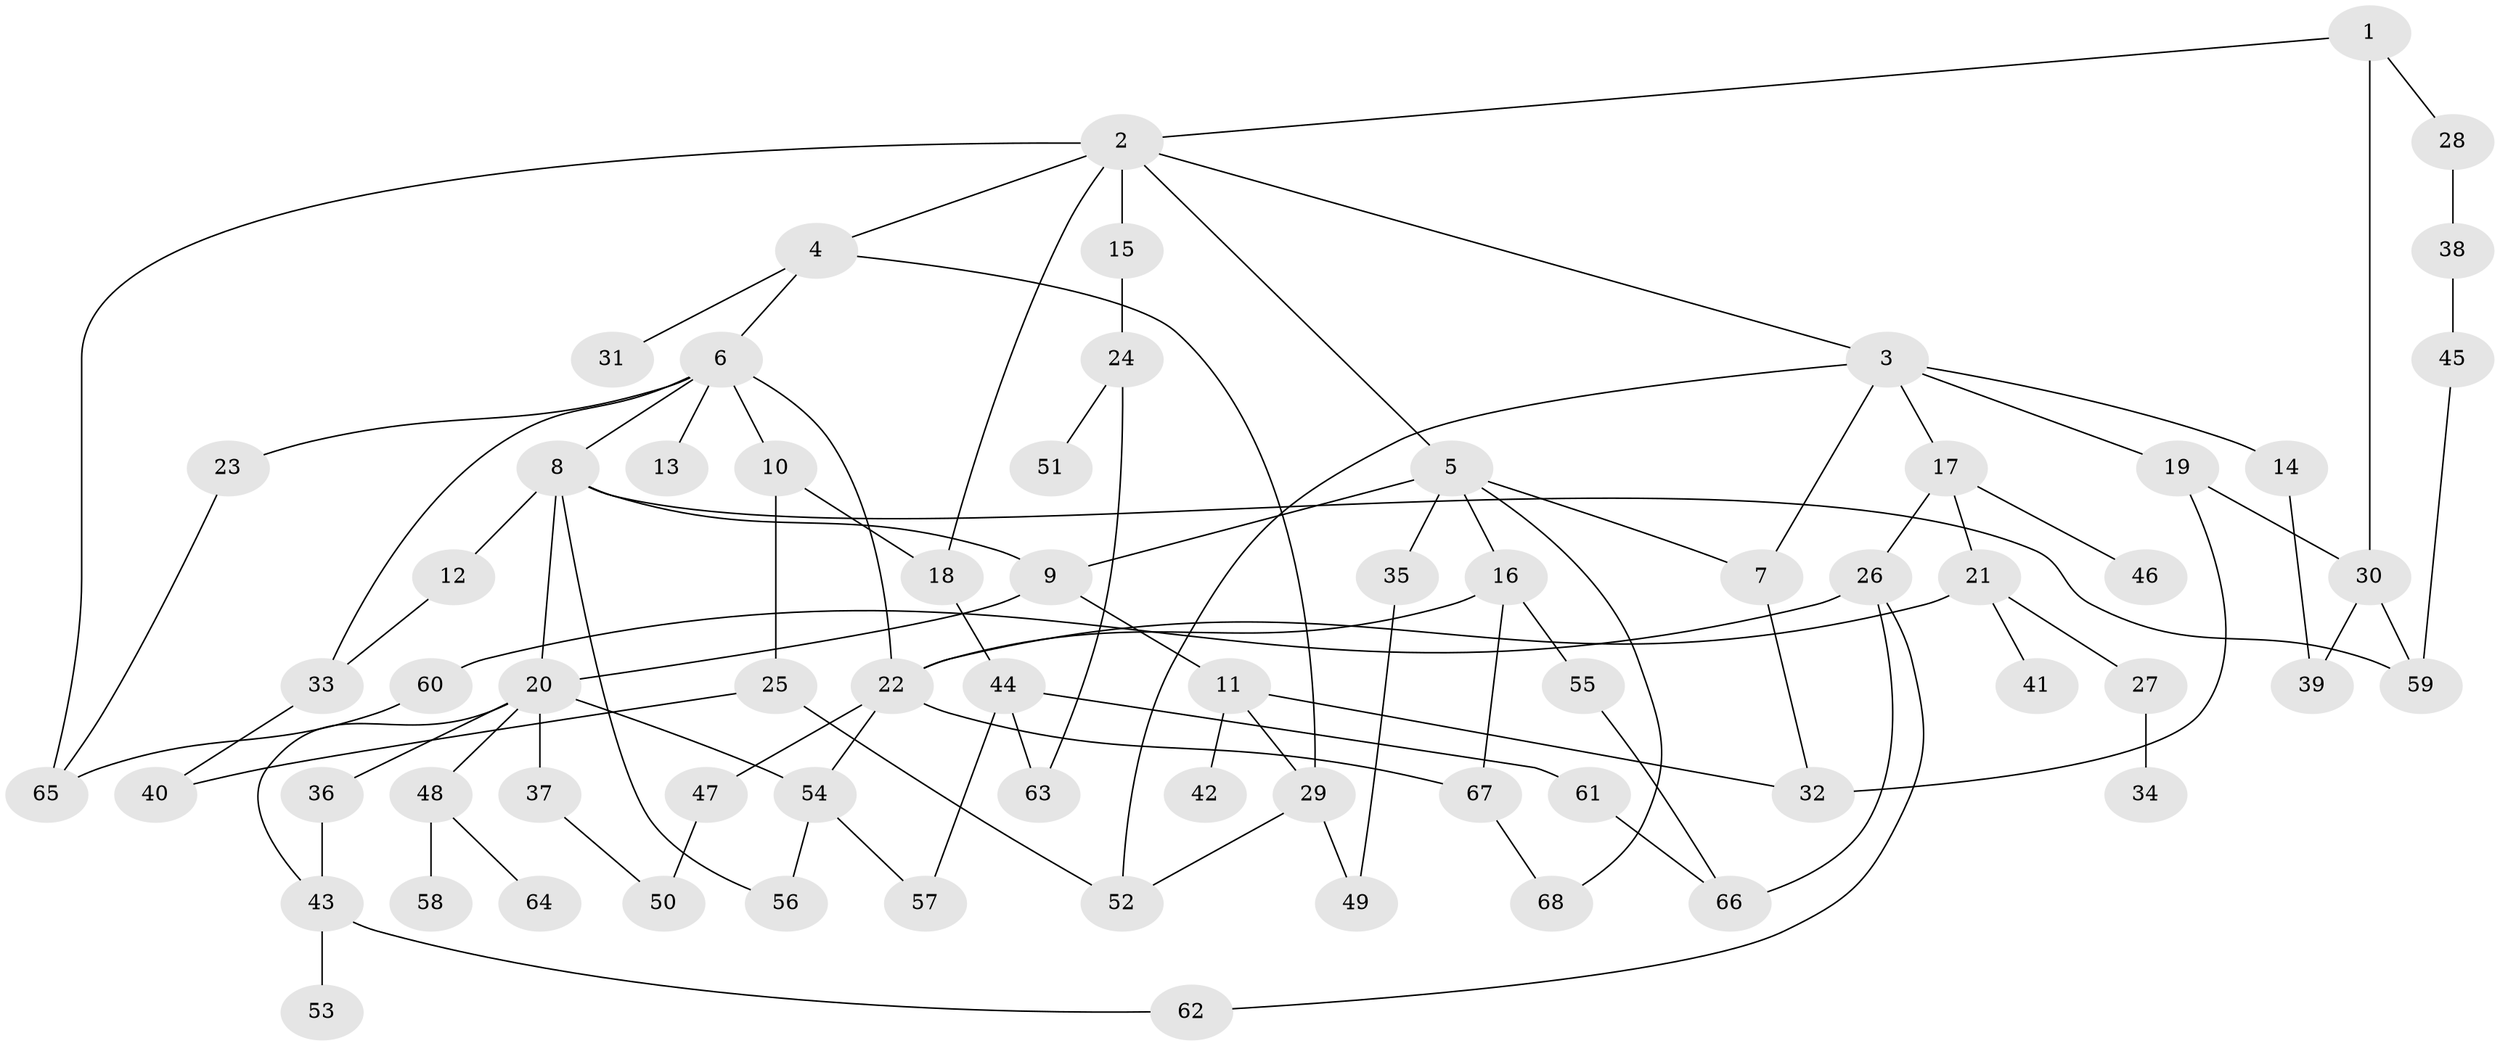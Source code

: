 // Generated by graph-tools (version 1.1) at 2025/49/03/09/25 03:49:18]
// undirected, 68 vertices, 98 edges
graph export_dot {
graph [start="1"]
  node [color=gray90,style=filled];
  1;
  2;
  3;
  4;
  5;
  6;
  7;
  8;
  9;
  10;
  11;
  12;
  13;
  14;
  15;
  16;
  17;
  18;
  19;
  20;
  21;
  22;
  23;
  24;
  25;
  26;
  27;
  28;
  29;
  30;
  31;
  32;
  33;
  34;
  35;
  36;
  37;
  38;
  39;
  40;
  41;
  42;
  43;
  44;
  45;
  46;
  47;
  48;
  49;
  50;
  51;
  52;
  53;
  54;
  55;
  56;
  57;
  58;
  59;
  60;
  61;
  62;
  63;
  64;
  65;
  66;
  67;
  68;
  1 -- 2;
  1 -- 28;
  1 -- 30;
  2 -- 3;
  2 -- 4;
  2 -- 5;
  2 -- 15;
  2 -- 18;
  2 -- 65;
  3 -- 14;
  3 -- 17;
  3 -- 19;
  3 -- 7;
  3 -- 52;
  4 -- 6;
  4 -- 31;
  4 -- 29;
  5 -- 7;
  5 -- 9;
  5 -- 16;
  5 -- 35;
  5 -- 68;
  6 -- 8;
  6 -- 10;
  6 -- 13;
  6 -- 23;
  6 -- 33;
  6 -- 22;
  7 -- 32;
  8 -- 12;
  8 -- 20;
  8 -- 56;
  8 -- 9;
  8 -- 59;
  9 -- 11;
  9 -- 20;
  10 -- 25;
  10 -- 18;
  11 -- 29;
  11 -- 32;
  11 -- 42;
  12 -- 33;
  14 -- 39;
  15 -- 24;
  16 -- 55;
  16 -- 67;
  16 -- 22;
  17 -- 21;
  17 -- 26;
  17 -- 46;
  18 -- 44;
  19 -- 30;
  19 -- 32;
  20 -- 36;
  20 -- 37;
  20 -- 43;
  20 -- 48;
  20 -- 54;
  21 -- 22;
  21 -- 27;
  21 -- 41;
  22 -- 47;
  22 -- 54;
  22 -- 67;
  23 -- 65;
  24 -- 51;
  24 -- 63;
  25 -- 52;
  25 -- 40;
  26 -- 60;
  26 -- 62;
  26 -- 66;
  27 -- 34;
  28 -- 38;
  29 -- 49;
  29 -- 52;
  30 -- 59;
  30 -- 39;
  33 -- 40;
  35 -- 49;
  36 -- 43;
  37 -- 50;
  38 -- 45;
  43 -- 53;
  43 -- 62;
  44 -- 57;
  44 -- 61;
  44 -- 63;
  45 -- 59;
  47 -- 50;
  48 -- 58;
  48 -- 64;
  54 -- 57;
  54 -- 56;
  55 -- 66;
  60 -- 65;
  61 -- 66;
  67 -- 68;
}
